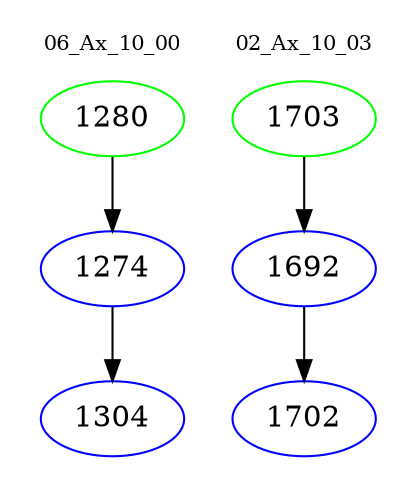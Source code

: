 digraph{
subgraph cluster_0 {
color = white
label = "06_Ax_10_00";
fontsize=10;
T0_1280 [label="1280", color="green"]
T0_1280 -> T0_1274 [color="black"]
T0_1274 [label="1274", color="blue"]
T0_1274 -> T0_1304 [color="black"]
T0_1304 [label="1304", color="blue"]
}
subgraph cluster_1 {
color = white
label = "02_Ax_10_03";
fontsize=10;
T1_1703 [label="1703", color="green"]
T1_1703 -> T1_1692 [color="black"]
T1_1692 [label="1692", color="blue"]
T1_1692 -> T1_1702 [color="black"]
T1_1702 [label="1702", color="blue"]
}
}
